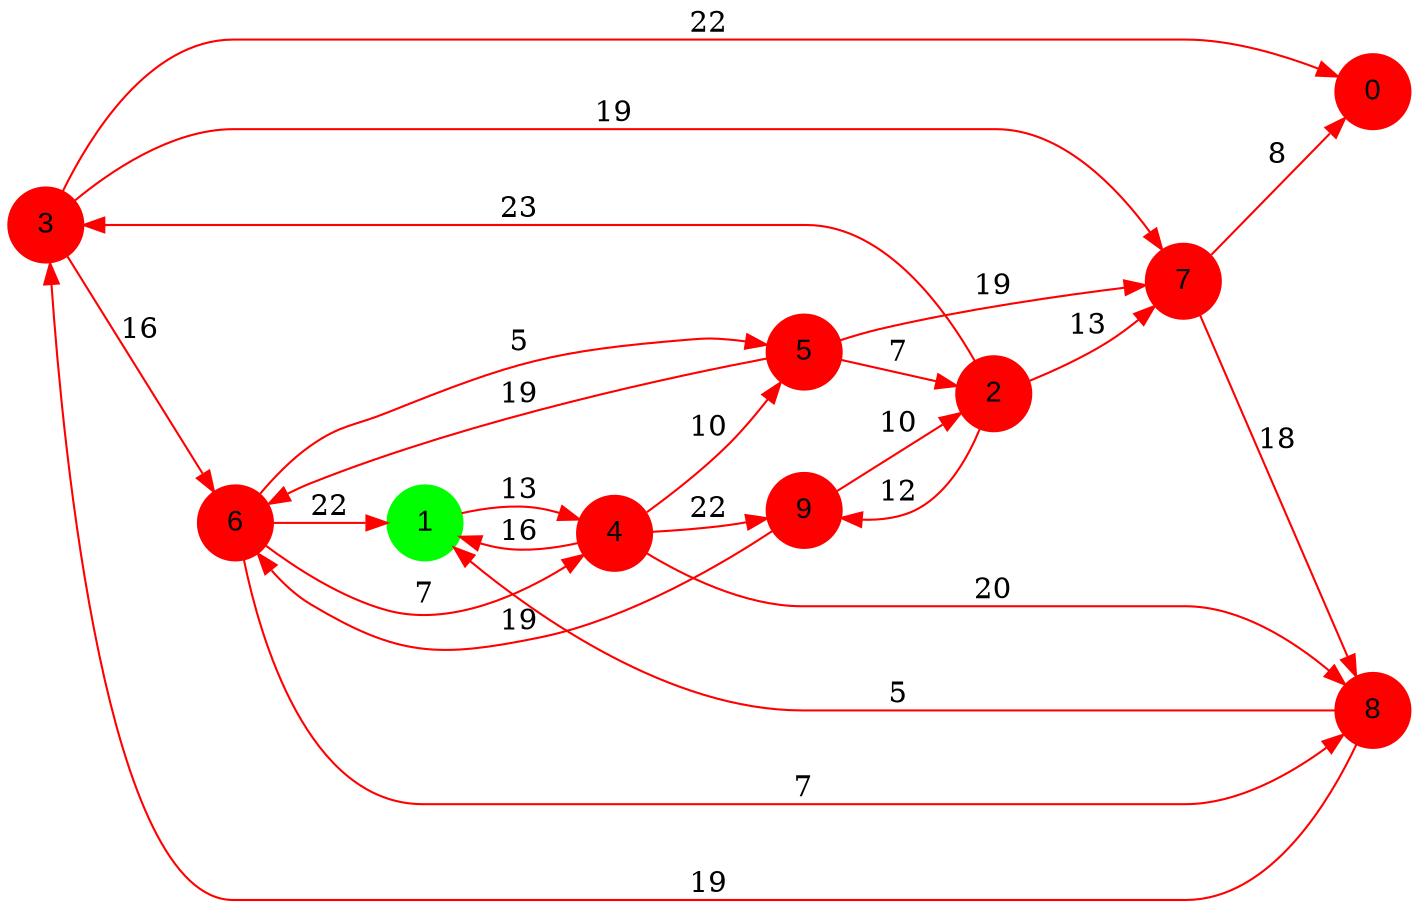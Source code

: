 digraph graphe {
rankdir = LR;
edge [color=red];
0 [fontname="Arial", shape = circle, color=red, style=filled];
1 [fontname="Arial", shape = circle, color=green, style=filled];
2 [fontname="Arial", shape = circle, color=red, style=filled];
3 [fontname="Arial", shape = circle, color=red, style=filled];
4 [fontname="Arial", shape = circle, color=red, style=filled];
5 [fontname="Arial", shape = circle, color=red, style=filled];
6 [fontname="Arial", shape = circle, color=red, style=filled];
7 [fontname="Arial", shape = circle, color=red, style=filled];
8 [fontname="Arial", shape = circle, color=red, style=filled];
9 [fontname="Arial", shape = circle, color=red, style=filled];
	1 -> 4 [label = "13"];
	2 -> 3 [label = "23"];
	2 -> 7 [label = "13"];
	2 -> 9 [label = "12"];
	3 -> 0 [label = "22"];
	3 -> 6 [label = "16"];
	3 -> 7 [label = "19"];
	4 -> 1 [label = "16"];
	4 -> 5 [label = "10"];
	4 -> 8 [label = "20"];
	4 -> 9 [label = "22"];
	5 -> 2 [label = "7"];
	5 -> 6 [label = "19"];
	5 -> 7 [label = "19"];
	6 -> 1 [label = "22"];
	6 -> 4 [label = "7"];
	6 -> 5 [label = "5"];
	6 -> 8 [label = "7"];
	7 -> 0 [label = "8"];
	7 -> 8 [label = "18"];
	8 -> 1 [label = "5"];
	8 -> 3 [label = "19"];
	9 -> 2 [label = "10"];
	9 -> 6 [label = "19"];
}